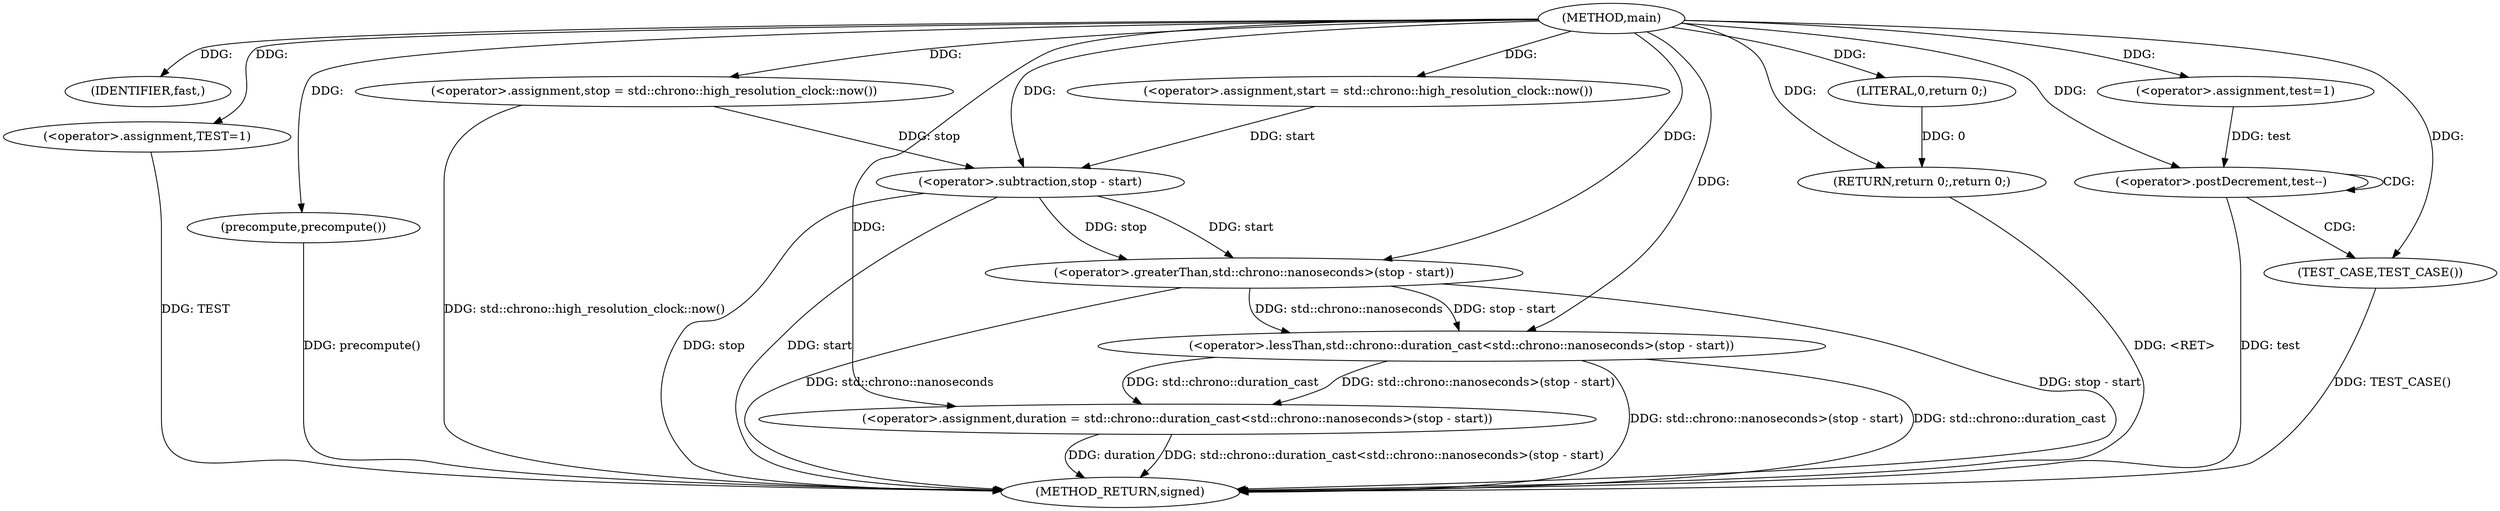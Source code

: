 digraph "main" {  
"1001821" [label = "(METHOD,main)" ]
"1001858" [label = "(METHOD_RETURN,signed)" ]
"1001823" [label = "(IDENTIFIER,fast,)" ]
"1001825" [label = "(<operator>.assignment,test=1)" ]
"1001829" [label = "(<operator>.assignment,TEST=1)" ]
"1001833" [label = "(<operator>.assignment,start = std::chrono::high_resolution_clock::now())" ]
"1001836" [label = "(precompute,precompute())" ]
"1001843" [label = "(<operator>.assignment,stop = std::chrono::high_resolution_clock::now())" ]
"1001847" [label = "(<operator>.assignment,duration = std::chrono::duration_cast<std::chrono::nanoseconds>(stop - start))" ]
"1001856" [label = "(RETURN,return 0;,return 0;)" ]
"1001838" [label = "(<operator>.postDecrement,test--)" ]
"1001857" [label = "(LITERAL,0,return 0;)" ]
"1001841" [label = "(TEST_CASE,TEST_CASE())" ]
"1001849" [label = "(<operator>.lessThan,std::chrono::duration_cast<std::chrono::nanoseconds>(stop - start))" ]
"1001851" [label = "(<operator>.greaterThan,std::chrono::nanoseconds>(stop - start))" ]
"1001853" [label = "(<operator>.subtraction,stop - start)" ]
  "1001856" -> "1001858"  [ label = "DDG: <RET>"] 
  "1001829" -> "1001858"  [ label = "DDG: TEST"] 
  "1001836" -> "1001858"  [ label = "DDG: precompute()"] 
  "1001838" -> "1001858"  [ label = "DDG: test"] 
  "1001843" -> "1001858"  [ label = "DDG: std::chrono::high_resolution_clock::now()"] 
  "1001847" -> "1001858"  [ label = "DDG: duration"] 
  "1001853" -> "1001858"  [ label = "DDG: stop"] 
  "1001853" -> "1001858"  [ label = "DDG: start"] 
  "1001851" -> "1001858"  [ label = "DDG: stop - start"] 
  "1001849" -> "1001858"  [ label = "DDG: std::chrono::nanoseconds>(stop - start)"] 
  "1001847" -> "1001858"  [ label = "DDG: std::chrono::duration_cast<std::chrono::nanoseconds>(stop - start)"] 
  "1001841" -> "1001858"  [ label = "DDG: TEST_CASE()"] 
  "1001849" -> "1001858"  [ label = "DDG: std::chrono::duration_cast"] 
  "1001851" -> "1001858"  [ label = "DDG: std::chrono::nanoseconds"] 
  "1001821" -> "1001823"  [ label = "DDG: "] 
  "1001821" -> "1001825"  [ label = "DDG: "] 
  "1001821" -> "1001829"  [ label = "DDG: "] 
  "1001821" -> "1001833"  [ label = "DDG: "] 
  "1001821" -> "1001836"  [ label = "DDG: "] 
  "1001821" -> "1001843"  [ label = "DDG: "] 
  "1001849" -> "1001847"  [ label = "DDG: std::chrono::nanoseconds>(stop - start)"] 
  "1001849" -> "1001847"  [ label = "DDG: std::chrono::duration_cast"] 
  "1001857" -> "1001856"  [ label = "DDG: 0"] 
  "1001821" -> "1001856"  [ label = "DDG: "] 
  "1001821" -> "1001847"  [ label = "DDG: "] 
  "1001821" -> "1001857"  [ label = "DDG: "] 
  "1001825" -> "1001838"  [ label = "DDG: test"] 
  "1001821" -> "1001838"  [ label = "DDG: "] 
  "1001821" -> "1001841"  [ label = "DDG: "] 
  "1001821" -> "1001849"  [ label = "DDG: "] 
  "1001851" -> "1001849"  [ label = "DDG: std::chrono::nanoseconds"] 
  "1001851" -> "1001849"  [ label = "DDG: stop - start"] 
  "1001821" -> "1001851"  [ label = "DDG: "] 
  "1001853" -> "1001851"  [ label = "DDG: start"] 
  "1001853" -> "1001851"  [ label = "DDG: stop"] 
  "1001843" -> "1001853"  [ label = "DDG: stop"] 
  "1001821" -> "1001853"  [ label = "DDG: "] 
  "1001833" -> "1001853"  [ label = "DDG: start"] 
  "1001838" -> "1001841"  [ label = "CDG: "] 
  "1001838" -> "1001838"  [ label = "CDG: "] 
}
